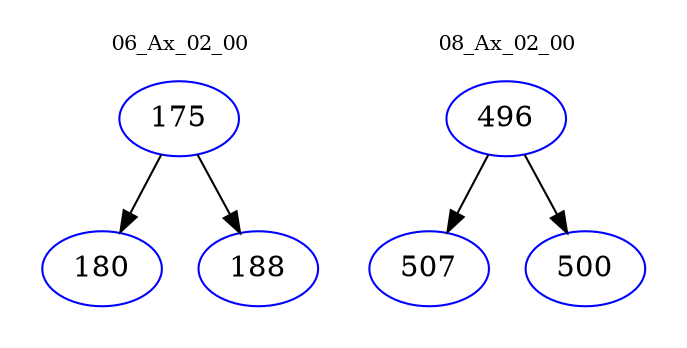 digraph{
subgraph cluster_0 {
color = white
label = "06_Ax_02_00";
fontsize=10;
T0_175 [label="175", color="blue"]
T0_175 -> T0_180 [color="black"]
T0_180 [label="180", color="blue"]
T0_175 -> T0_188 [color="black"]
T0_188 [label="188", color="blue"]
}
subgraph cluster_1 {
color = white
label = "08_Ax_02_00";
fontsize=10;
T1_496 [label="496", color="blue"]
T1_496 -> T1_507 [color="black"]
T1_507 [label="507", color="blue"]
T1_496 -> T1_500 [color="black"]
T1_500 [label="500", color="blue"]
}
}
